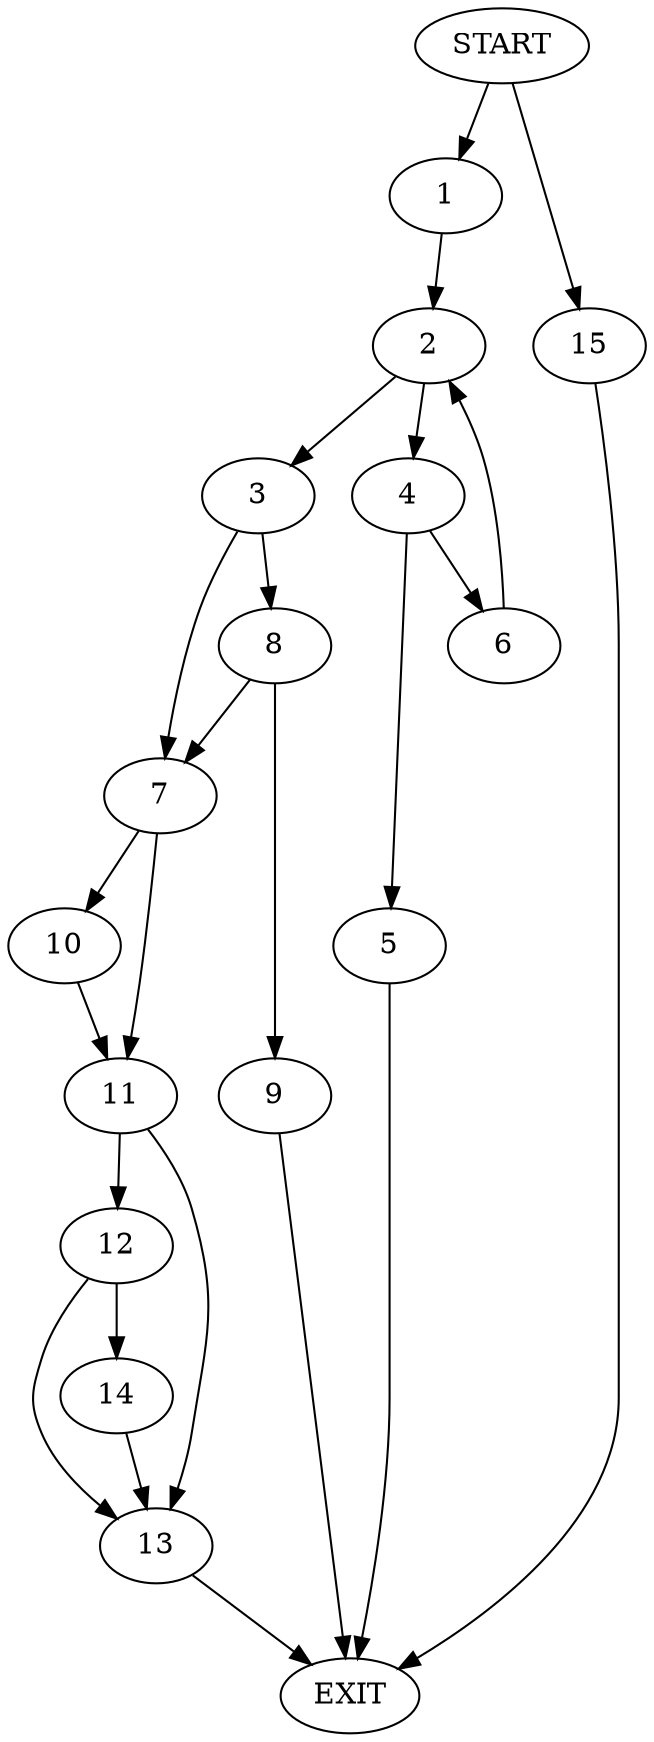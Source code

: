 digraph {
0 [label="START"]
16 [label="EXIT"]
0 -> 1
1 -> 2
2 -> 3
2 -> 4
4 -> 5
4 -> 6
3 -> 7
3 -> 8
5 -> 16
6 -> 2
8 -> 9
8 -> 7
7 -> 10
7 -> 11
9 -> 16
10 -> 11
11 -> 12
11 -> 13
13 -> 16
12 -> 14
12 -> 13
14 -> 13
0 -> 15
15 -> 16
}
